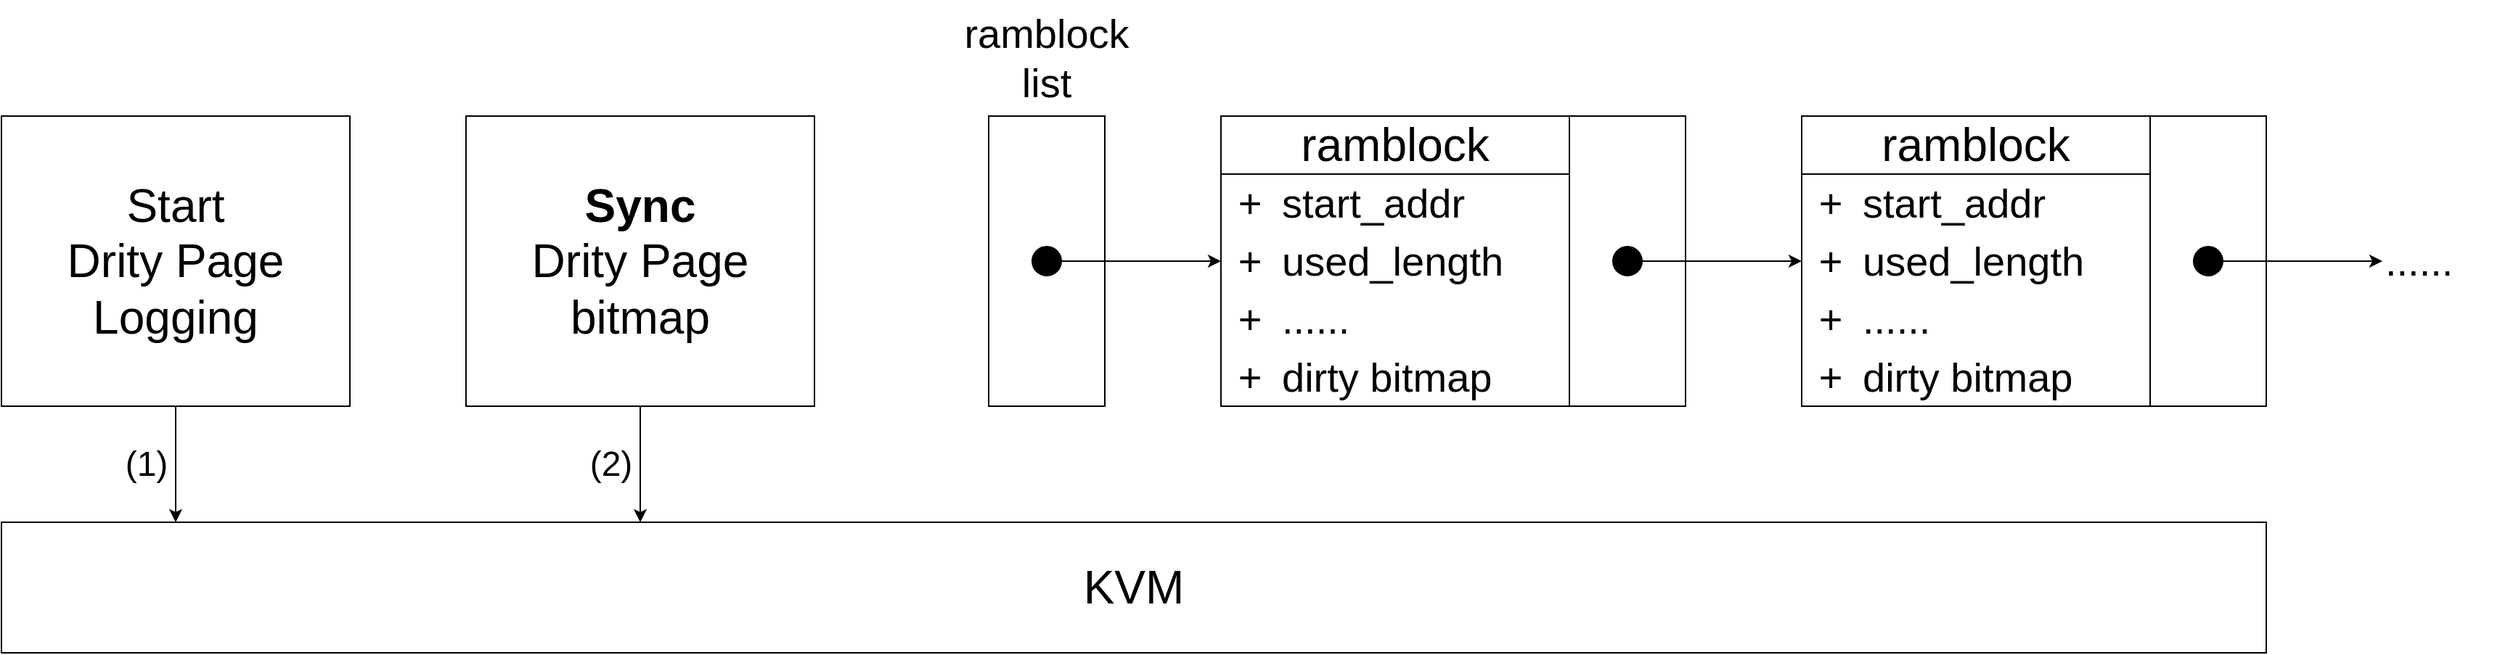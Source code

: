 <mxfile version="21.6.2" type="github">
  <diagram name="第 1 页" id="eFLcW4rc1OjBL_pe3tL0">
    <mxGraphModel dx="2846" dy="1155" grid="1" gridSize="10" guides="1" tooltips="1" connect="1" arrows="1" fold="1" page="1" pageScale="1" pageWidth="827" pageHeight="1169" math="0" shadow="0">
      <root>
        <mxCell id="0" />
        <mxCell id="1" parent="0" />
        <mxCell id="zmStRXuhUgsYv_nEsaAY-1" value="" style="rounded=0;whiteSpace=wrap;html=1;align=left;" vertex="1" parent="1">
          <mxGeometry x="200" y="320" width="240" height="160" as="geometry" />
        </mxCell>
        <mxCell id="zmStRXuhUgsYv_nEsaAY-2" value="" style="rounded=0;whiteSpace=wrap;html=1;" vertex="1" parent="1">
          <mxGeometry x="440" y="280" width="80" height="200" as="geometry" />
        </mxCell>
        <mxCell id="zmStRXuhUgsYv_nEsaAY-3" value="&lt;font style=&quot;font-size: 32px;&quot;&gt;ramblock&lt;/font&gt;" style="rounded=0;whiteSpace=wrap;html=1;" vertex="1" parent="1">
          <mxGeometry x="200" y="280" width="240" height="40" as="geometry" />
        </mxCell>
        <mxCell id="zmStRXuhUgsYv_nEsaAY-4" value="&lt;span style=&quot;background-color: initial;&quot;&gt;&lt;font style=&quot;font-size: 28px;&quot;&gt;dirty bitmap&lt;/font&gt;&lt;/span&gt;" style="text;html=1;strokeColor=none;fillColor=none;align=left;verticalAlign=middle;whiteSpace=wrap;rounded=0;" vertex="1" parent="1">
          <mxGeometry x="240" y="440" width="200" height="40" as="geometry" />
        </mxCell>
        <mxCell id="zmStRXuhUgsYv_nEsaAY-5" value="&lt;font style=&quot;font-size: 28px;&quot;&gt;+&lt;/font&gt;" style="text;html=1;strokeColor=none;fillColor=none;align=center;verticalAlign=middle;whiteSpace=wrap;rounded=0;" vertex="1" parent="1">
          <mxGeometry x="200" y="440" width="40" height="40" as="geometry" />
        </mxCell>
        <mxCell id="zmStRXuhUgsYv_nEsaAY-6" value="&lt;span style=&quot;background-color: initial;&quot;&gt;&lt;font style=&quot;font-size: 28px;&quot;&gt;start_addr&lt;/font&gt;&lt;/span&gt;" style="text;html=1;strokeColor=none;fillColor=none;align=left;verticalAlign=middle;whiteSpace=wrap;rounded=0;" vertex="1" parent="1">
          <mxGeometry x="240" y="320" width="200" height="40" as="geometry" />
        </mxCell>
        <mxCell id="zmStRXuhUgsYv_nEsaAY-7" value="&lt;font style=&quot;font-size: 28px;&quot;&gt;+&lt;/font&gt;" style="text;html=1;strokeColor=none;fillColor=none;align=center;verticalAlign=middle;whiteSpace=wrap;rounded=0;" vertex="1" parent="1">
          <mxGeometry x="200" y="320" width="40" height="40" as="geometry" />
        </mxCell>
        <mxCell id="zmStRXuhUgsYv_nEsaAY-8" value="&lt;span style=&quot;background-color: initial;&quot;&gt;&lt;font style=&quot;font-size: 28px;&quot;&gt;used_length&lt;/font&gt;&lt;/span&gt;" style="text;html=1;strokeColor=none;fillColor=none;align=left;verticalAlign=middle;whiteSpace=wrap;rounded=0;" vertex="1" parent="1">
          <mxGeometry x="240" y="360" width="200" height="40" as="geometry" />
        </mxCell>
        <mxCell id="zmStRXuhUgsYv_nEsaAY-9" value="&lt;font style=&quot;font-size: 28px;&quot;&gt;+&lt;/font&gt;" style="text;html=1;strokeColor=none;fillColor=none;align=center;verticalAlign=middle;whiteSpace=wrap;rounded=0;" vertex="1" parent="1">
          <mxGeometry x="200" y="360" width="40" height="40" as="geometry" />
        </mxCell>
        <mxCell id="zmStRXuhUgsYv_nEsaAY-10" value="&lt;span style=&quot;background-color: initial;&quot;&gt;&lt;font style=&quot;font-size: 28px;&quot;&gt;......&lt;/font&gt;&lt;/span&gt;" style="text;html=1;strokeColor=none;fillColor=none;align=left;verticalAlign=middle;whiteSpace=wrap;rounded=0;" vertex="1" parent="1">
          <mxGeometry x="240" y="400" width="200" height="40" as="geometry" />
        </mxCell>
        <mxCell id="zmStRXuhUgsYv_nEsaAY-11" value="&lt;font style=&quot;font-size: 28px;&quot;&gt;+&lt;/font&gt;" style="text;html=1;strokeColor=none;fillColor=none;align=center;verticalAlign=middle;whiteSpace=wrap;rounded=0;" vertex="1" parent="1">
          <mxGeometry x="200" y="400" width="40" height="40" as="geometry" />
        </mxCell>
        <mxCell id="zmStRXuhUgsYv_nEsaAY-12" value="" style="rounded=0;whiteSpace=wrap;html=1;align=left;" vertex="1" parent="1">
          <mxGeometry x="600" y="320" width="240" height="160" as="geometry" />
        </mxCell>
        <mxCell id="zmStRXuhUgsYv_nEsaAY-13" value="" style="rounded=0;whiteSpace=wrap;html=1;" vertex="1" parent="1">
          <mxGeometry x="840" y="280" width="80" height="200" as="geometry" />
        </mxCell>
        <mxCell id="zmStRXuhUgsYv_nEsaAY-14" value="&lt;font style=&quot;font-size: 32px;&quot;&gt;ramblock&lt;/font&gt;" style="rounded=0;whiteSpace=wrap;html=1;" vertex="1" parent="1">
          <mxGeometry x="600" y="280" width="240" height="40" as="geometry" />
        </mxCell>
        <mxCell id="zmStRXuhUgsYv_nEsaAY-15" value="&lt;span style=&quot;background-color: initial;&quot;&gt;&lt;font style=&quot;font-size: 28px;&quot;&gt;dirty bitmap&lt;/font&gt;&lt;/span&gt;" style="text;html=1;strokeColor=none;fillColor=none;align=left;verticalAlign=middle;whiteSpace=wrap;rounded=0;" vertex="1" parent="1">
          <mxGeometry x="640" y="440" width="200" height="40" as="geometry" />
        </mxCell>
        <mxCell id="zmStRXuhUgsYv_nEsaAY-16" value="&lt;font style=&quot;font-size: 28px;&quot;&gt;+&lt;/font&gt;" style="text;html=1;strokeColor=none;fillColor=none;align=center;verticalAlign=middle;whiteSpace=wrap;rounded=0;" vertex="1" parent="1">
          <mxGeometry x="600" y="440" width="40" height="40" as="geometry" />
        </mxCell>
        <mxCell id="zmStRXuhUgsYv_nEsaAY-17" value="&lt;span style=&quot;background-color: initial;&quot;&gt;&lt;font style=&quot;font-size: 28px;&quot;&gt;start_addr&lt;/font&gt;&lt;/span&gt;" style="text;html=1;strokeColor=none;fillColor=none;align=left;verticalAlign=middle;whiteSpace=wrap;rounded=0;" vertex="1" parent="1">
          <mxGeometry x="640" y="320" width="200" height="40" as="geometry" />
        </mxCell>
        <mxCell id="zmStRXuhUgsYv_nEsaAY-18" value="&lt;font style=&quot;font-size: 28px;&quot;&gt;+&lt;/font&gt;" style="text;html=1;strokeColor=none;fillColor=none;align=center;verticalAlign=middle;whiteSpace=wrap;rounded=0;" vertex="1" parent="1">
          <mxGeometry x="600" y="320" width="40" height="40" as="geometry" />
        </mxCell>
        <mxCell id="zmStRXuhUgsYv_nEsaAY-19" value="&lt;span style=&quot;background-color: initial;&quot;&gt;&lt;font style=&quot;font-size: 28px;&quot;&gt;used_length&lt;/font&gt;&lt;/span&gt;" style="text;html=1;strokeColor=none;fillColor=none;align=left;verticalAlign=middle;whiteSpace=wrap;rounded=0;" vertex="1" parent="1">
          <mxGeometry x="640" y="360" width="200" height="40" as="geometry" />
        </mxCell>
        <mxCell id="zmStRXuhUgsYv_nEsaAY-20" value="&lt;font style=&quot;font-size: 28px;&quot;&gt;+&lt;/font&gt;" style="text;html=1;strokeColor=none;fillColor=none;align=center;verticalAlign=middle;whiteSpace=wrap;rounded=0;" vertex="1" parent="1">
          <mxGeometry x="600" y="360" width="40" height="40" as="geometry" />
        </mxCell>
        <mxCell id="zmStRXuhUgsYv_nEsaAY-21" value="&lt;span style=&quot;background-color: initial;&quot;&gt;&lt;font style=&quot;font-size: 28px;&quot;&gt;......&lt;/font&gt;&lt;/span&gt;" style="text;html=1;strokeColor=none;fillColor=none;align=left;verticalAlign=middle;whiteSpace=wrap;rounded=0;" vertex="1" parent="1">
          <mxGeometry x="640" y="400" width="200" height="40" as="geometry" />
        </mxCell>
        <mxCell id="zmStRXuhUgsYv_nEsaAY-22" value="&lt;font style=&quot;font-size: 28px;&quot;&gt;+&lt;/font&gt;" style="text;html=1;strokeColor=none;fillColor=none;align=center;verticalAlign=middle;whiteSpace=wrap;rounded=0;" vertex="1" parent="1">
          <mxGeometry x="600" y="400" width="40" height="40" as="geometry" />
        </mxCell>
        <mxCell id="zmStRXuhUgsYv_nEsaAY-23" value="" style="rounded=0;whiteSpace=wrap;html=1;" vertex="1" parent="1">
          <mxGeometry x="40" y="280" width="80" height="200" as="geometry" />
        </mxCell>
        <mxCell id="zmStRXuhUgsYv_nEsaAY-25" style="edgeStyle=orthogonalEdgeStyle;rounded=0;orthogonalLoop=1;jettySize=auto;html=1;exitX=1;exitY=0.5;exitDx=0;exitDy=0;entryX=0;entryY=0.5;entryDx=0;entryDy=0;" edge="1" parent="1" source="zmStRXuhUgsYv_nEsaAY-24" target="zmStRXuhUgsYv_nEsaAY-9">
          <mxGeometry relative="1" as="geometry" />
        </mxCell>
        <mxCell id="zmStRXuhUgsYv_nEsaAY-24" value="" style="ellipse;whiteSpace=wrap;html=1;aspect=fixed;fillColor=#000000;" vertex="1" parent="1">
          <mxGeometry x="70" y="370" width="20" height="20" as="geometry" />
        </mxCell>
        <mxCell id="zmStRXuhUgsYv_nEsaAY-26" value="&lt;div style=&quot;&quot;&gt;&lt;span style=&quot;font-size: 28px; background-color: initial;&quot;&gt;ramblock&lt;/span&gt;&lt;/div&gt;&lt;span style=&quot;background-color: initial;&quot;&gt;&lt;div style=&quot;&quot;&gt;&lt;span style=&quot;font-size: 28px; background-color: initial;&quot;&gt;list&lt;/span&gt;&lt;/div&gt;&lt;/span&gt;" style="text;html=1;strokeColor=none;fillColor=none;align=center;verticalAlign=middle;whiteSpace=wrap;rounded=0;" vertex="1" parent="1">
          <mxGeometry y="200" width="160" height="80" as="geometry" />
        </mxCell>
        <mxCell id="zmStRXuhUgsYv_nEsaAY-28" style="edgeStyle=orthogonalEdgeStyle;rounded=0;orthogonalLoop=1;jettySize=auto;html=1;exitX=1;exitY=0.5;exitDx=0;exitDy=0;entryX=0;entryY=0.5;entryDx=0;entryDy=0;" edge="1" parent="1" source="zmStRXuhUgsYv_nEsaAY-27" target="zmStRXuhUgsYv_nEsaAY-20">
          <mxGeometry relative="1" as="geometry" />
        </mxCell>
        <mxCell id="zmStRXuhUgsYv_nEsaAY-27" value="" style="ellipse;whiteSpace=wrap;html=1;aspect=fixed;fillColor=#000000;" vertex="1" parent="1">
          <mxGeometry x="470" y="370" width="20" height="20" as="geometry" />
        </mxCell>
        <mxCell id="zmStRXuhUgsYv_nEsaAY-30" style="edgeStyle=orthogonalEdgeStyle;rounded=0;orthogonalLoop=1;jettySize=auto;html=1;exitX=1;exitY=0.5;exitDx=0;exitDy=0;" edge="1" parent="1" source="zmStRXuhUgsYv_nEsaAY-29">
          <mxGeometry relative="1" as="geometry">
            <mxPoint x="1000" y="380" as="targetPoint" />
          </mxGeometry>
        </mxCell>
        <mxCell id="zmStRXuhUgsYv_nEsaAY-29" value="" style="ellipse;whiteSpace=wrap;html=1;aspect=fixed;fillColor=#000000;" vertex="1" parent="1">
          <mxGeometry x="870" y="370" width="20" height="20" as="geometry" />
        </mxCell>
        <mxCell id="zmStRXuhUgsYv_nEsaAY-31" value="&lt;span style=&quot;background-color: initial;&quot;&gt;&lt;font style=&quot;font-size: 28px;&quot;&gt;......&lt;/font&gt;&lt;/span&gt;" style="text;html=1;strokeColor=none;fillColor=none;align=left;verticalAlign=middle;whiteSpace=wrap;rounded=0;" vertex="1" parent="1">
          <mxGeometry x="1000" y="360" width="80" height="40" as="geometry" />
        </mxCell>
        <mxCell id="zmStRXuhUgsYv_nEsaAY-32" value="&lt;font style=&quot;font-size: 32px;&quot;&gt;&lt;b&gt;Sync&lt;/b&gt;&lt;br&gt;Drity Page&lt;br&gt;bitmap&lt;br&gt;&lt;/font&gt;" style="rounded=0;whiteSpace=wrap;html=1;" vertex="1" parent="1">
          <mxGeometry x="-320" y="280" width="240" height="200" as="geometry" />
        </mxCell>
        <mxCell id="zmStRXuhUgsYv_nEsaAY-33" value="&lt;font style=&quot;font-size: 32px;&quot;&gt;KVM&lt;/font&gt;" style="rounded=0;whiteSpace=wrap;html=1;" vertex="1" parent="1">
          <mxGeometry x="-640" y="560" width="1560" height="90" as="geometry" />
        </mxCell>
        <mxCell id="zmStRXuhUgsYv_nEsaAY-35" value="" style="endArrow=classic;html=1;rounded=0;" edge="1" parent="1">
          <mxGeometry width="50" height="50" relative="1" as="geometry">
            <mxPoint x="-200" y="480" as="sourcePoint" />
            <mxPoint x="-200" y="560" as="targetPoint" />
          </mxGeometry>
        </mxCell>
        <mxCell id="zmStRXuhUgsYv_nEsaAY-36" value="&lt;font style=&quot;font-size: 24px;&quot;&gt;(2)&lt;/font&gt;" style="text;html=1;strokeColor=none;fillColor=none;align=center;verticalAlign=middle;whiteSpace=wrap;rounded=0;" vertex="1" parent="1">
          <mxGeometry x="-240" y="500" width="40" height="40" as="geometry" />
        </mxCell>
        <mxCell id="zmStRXuhUgsYv_nEsaAY-37" value="&lt;font style=&quot;font-size: 32px;&quot;&gt;Start&lt;br&gt;Drity Page&lt;br&gt;Logging&lt;br&gt;&lt;/font&gt;" style="rounded=0;whiteSpace=wrap;html=1;" vertex="1" parent="1">
          <mxGeometry x="-640" y="280" width="240" height="200" as="geometry" />
        </mxCell>
        <mxCell id="zmStRXuhUgsYv_nEsaAY-38" value="" style="endArrow=classic;html=1;rounded=0;" edge="1" parent="1">
          <mxGeometry width="50" height="50" relative="1" as="geometry">
            <mxPoint x="-520" y="480" as="sourcePoint" />
            <mxPoint x="-520" y="560" as="targetPoint" />
          </mxGeometry>
        </mxCell>
        <mxCell id="zmStRXuhUgsYv_nEsaAY-39" value="&lt;font style=&quot;font-size: 24px;&quot;&gt;(1)&lt;/font&gt;" style="text;html=1;strokeColor=none;fillColor=none;align=center;verticalAlign=middle;whiteSpace=wrap;rounded=0;" vertex="1" parent="1">
          <mxGeometry x="-560" y="500" width="40" height="40" as="geometry" />
        </mxCell>
      </root>
    </mxGraphModel>
  </diagram>
</mxfile>
